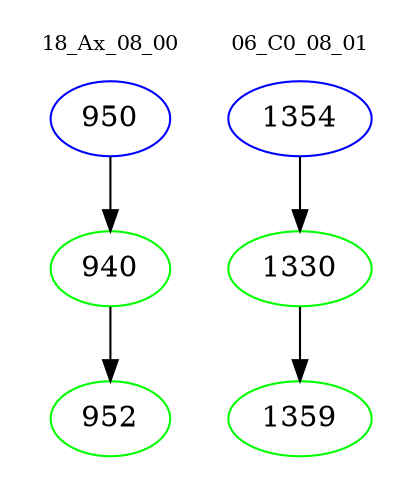 digraph{
subgraph cluster_0 {
color = white
label = "18_Ax_08_00";
fontsize=10;
T0_950 [label="950", color="blue"]
T0_950 -> T0_940 [color="black"]
T0_940 [label="940", color="green"]
T0_940 -> T0_952 [color="black"]
T0_952 [label="952", color="green"]
}
subgraph cluster_1 {
color = white
label = "06_C0_08_01";
fontsize=10;
T1_1354 [label="1354", color="blue"]
T1_1354 -> T1_1330 [color="black"]
T1_1330 [label="1330", color="green"]
T1_1330 -> T1_1359 [color="black"]
T1_1359 [label="1359", color="green"]
}
}
